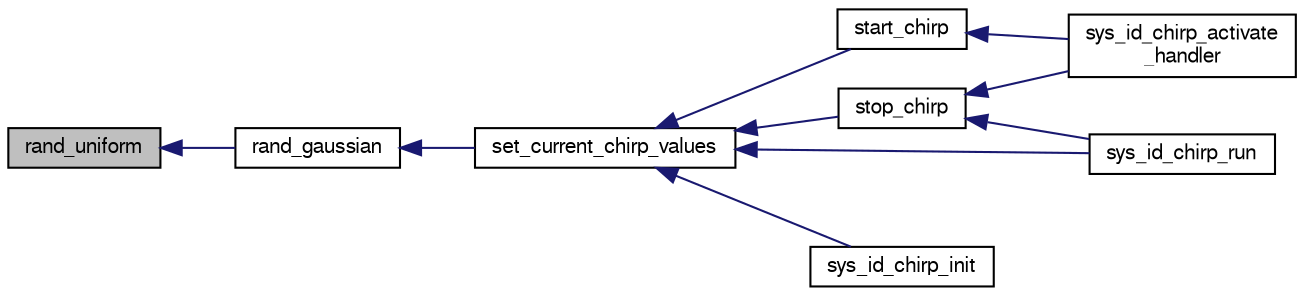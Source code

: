 digraph "rand_uniform"
{
  edge [fontname="FreeSans",fontsize="10",labelfontname="FreeSans",labelfontsize="10"];
  node [fontname="FreeSans",fontsize="10",shape=record];
  rankdir="LR";
  Node1 [label="rand_uniform",height=0.2,width=0.4,color="black", fillcolor="grey75", style="filled", fontcolor="black"];
  Node1 -> Node2 [dir="back",color="midnightblue",fontsize="10",style="solid",fontname="FreeSans"];
  Node2 [label="rand_gaussian",height=0.2,width=0.4,color="black", fillcolor="white", style="filled",URL="$pprz__random_8h.html#a7ebb0b06e73a9d5e4389020dada0743d"];
  Node2 -> Node3 [dir="back",color="midnightblue",fontsize="10",style="solid",fontname="FreeSans"];
  Node3 [label="set_current_chirp_values",height=0.2,width=0.4,color="black", fillcolor="white", style="filled",URL="$sys__id__chirp_8c.html#ab58514cddee23e1a72d465763b68f90f"];
  Node3 -> Node4 [dir="back",color="midnightblue",fontsize="10",style="solid",fontname="FreeSans"];
  Node4 [label="start_chirp",height=0.2,width=0.4,color="black", fillcolor="white", style="filled",URL="$sys__id__chirp_8c.html#adcb98efd2f03586518ffbb29f2d24100"];
  Node4 -> Node5 [dir="back",color="midnightblue",fontsize="10",style="solid",fontname="FreeSans"];
  Node5 [label="sys_id_chirp_activate\l_handler",height=0.2,width=0.4,color="black", fillcolor="white", style="filled",URL="$sys__id__chirp_8h.html#a5231f5464d0fb971765403cf0660e84b"];
  Node3 -> Node6 [dir="back",color="midnightblue",fontsize="10",style="solid",fontname="FreeSans"];
  Node6 [label="stop_chirp",height=0.2,width=0.4,color="black", fillcolor="white", style="filled",URL="$sys__id__chirp_8c.html#a97959e77b226051e613b196f0cf9f7e7"];
  Node6 -> Node5 [dir="back",color="midnightblue",fontsize="10",style="solid",fontname="FreeSans"];
  Node6 -> Node7 [dir="back",color="midnightblue",fontsize="10",style="solid",fontname="FreeSans"];
  Node7 [label="sys_id_chirp_run",height=0.2,width=0.4,color="black", fillcolor="white", style="filled",URL="$sys__id__chirp_8h.html#a7a6c12c89f553927efebc882475406ac"];
  Node3 -> Node8 [dir="back",color="midnightblue",fontsize="10",style="solid",fontname="FreeSans"];
  Node8 [label="sys_id_chirp_init",height=0.2,width=0.4,color="black", fillcolor="white", style="filled",URL="$sys__id__chirp_8h.html#aecab88b97c35be3430f78b20150b0733"];
  Node3 -> Node7 [dir="back",color="midnightblue",fontsize="10",style="solid",fontname="FreeSans"];
}
